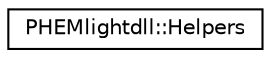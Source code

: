 digraph "Graphical Class Hierarchy"
{
  edge [fontname="Helvetica",fontsize="10",labelfontname="Helvetica",labelfontsize="10"];
  node [fontname="Helvetica",fontsize="10",shape=record];
  rankdir="LR";
  Node0 [label="PHEMlightdll::Helpers",height=0.2,width=0.4,color="black", fillcolor="white", style="filled",URL="$dc/dea/class_p_h_e_mlightdll_1_1_helpers.html"];
}
